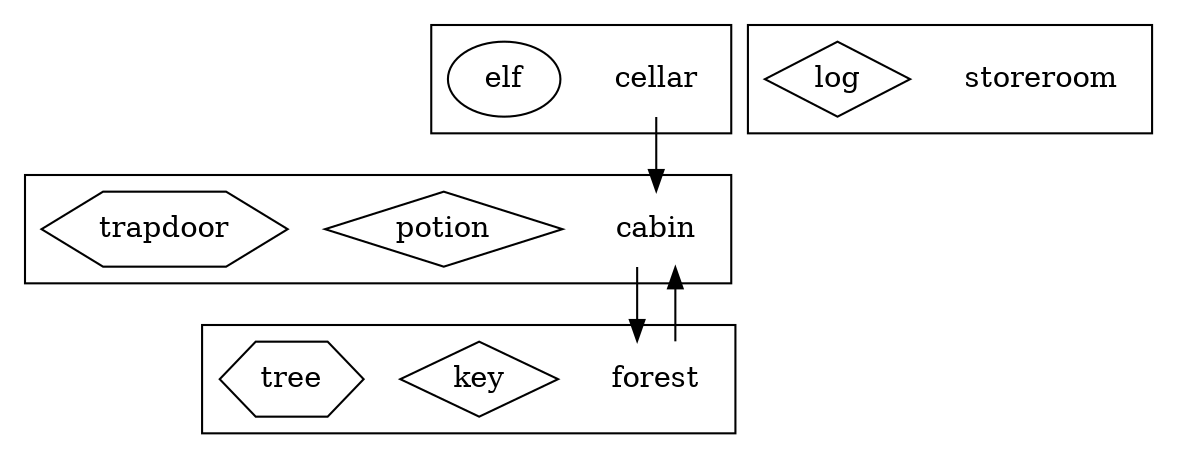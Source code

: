 digraph layout {
    /* ortho splines just makes the arrows into straight lines (rather than curvy ones !) */
    splines = ortho;
    node [shape = "rect"];

    subgraph locations {
        subgraph cluster001 {
            node [shape = "none"];
            cabin [description = "A log cabin in the woods"];

            subgraph artefacts {
                node [shape = "diamond"];
                potion [description = "Magic potion"];
            }

            subgraph furniture {
                node [shape = "hexagon"];
                trapdoor [description = "Wooden trapdoor"];
            }
        }

        subgraph cluster002 {
            node [shape = "none"];
            forest [description = "A dark forest"];

            subgraph artefacts {
                node [shape = "diamond"];
                key [description = "Brass key"];
            }

            subgraph furniture {
                node [shape = "hexagon"];
                tree [description = "A big tree"];
            }
        }

        subgraph cluster003 {
            node [shape = "none"];
            cellar [description = "A dusty cellar"]

            subgraph characters {
                node [shape = "ellipse"];
                elf [description = "Angry Elf"];
            }
        }

        subgraph cluster999 {
            node [shape = "none"];
            storeroom [description = "Storage for any entities not placed in the game"]

            subgraph characters {
                node [shape = "ellipse"];
            }

            subgraph artefacts {
                node [shape = "diamond"];
                log [description = "A heavy wooden log"];
            }

            subgraph furniture {
                node [shape = "hexagon"];
            }
        }
    }

    subgraph paths {
        cabin -> forest;
        forest -> cabin;
        cellar -> cabin;
    }

}
